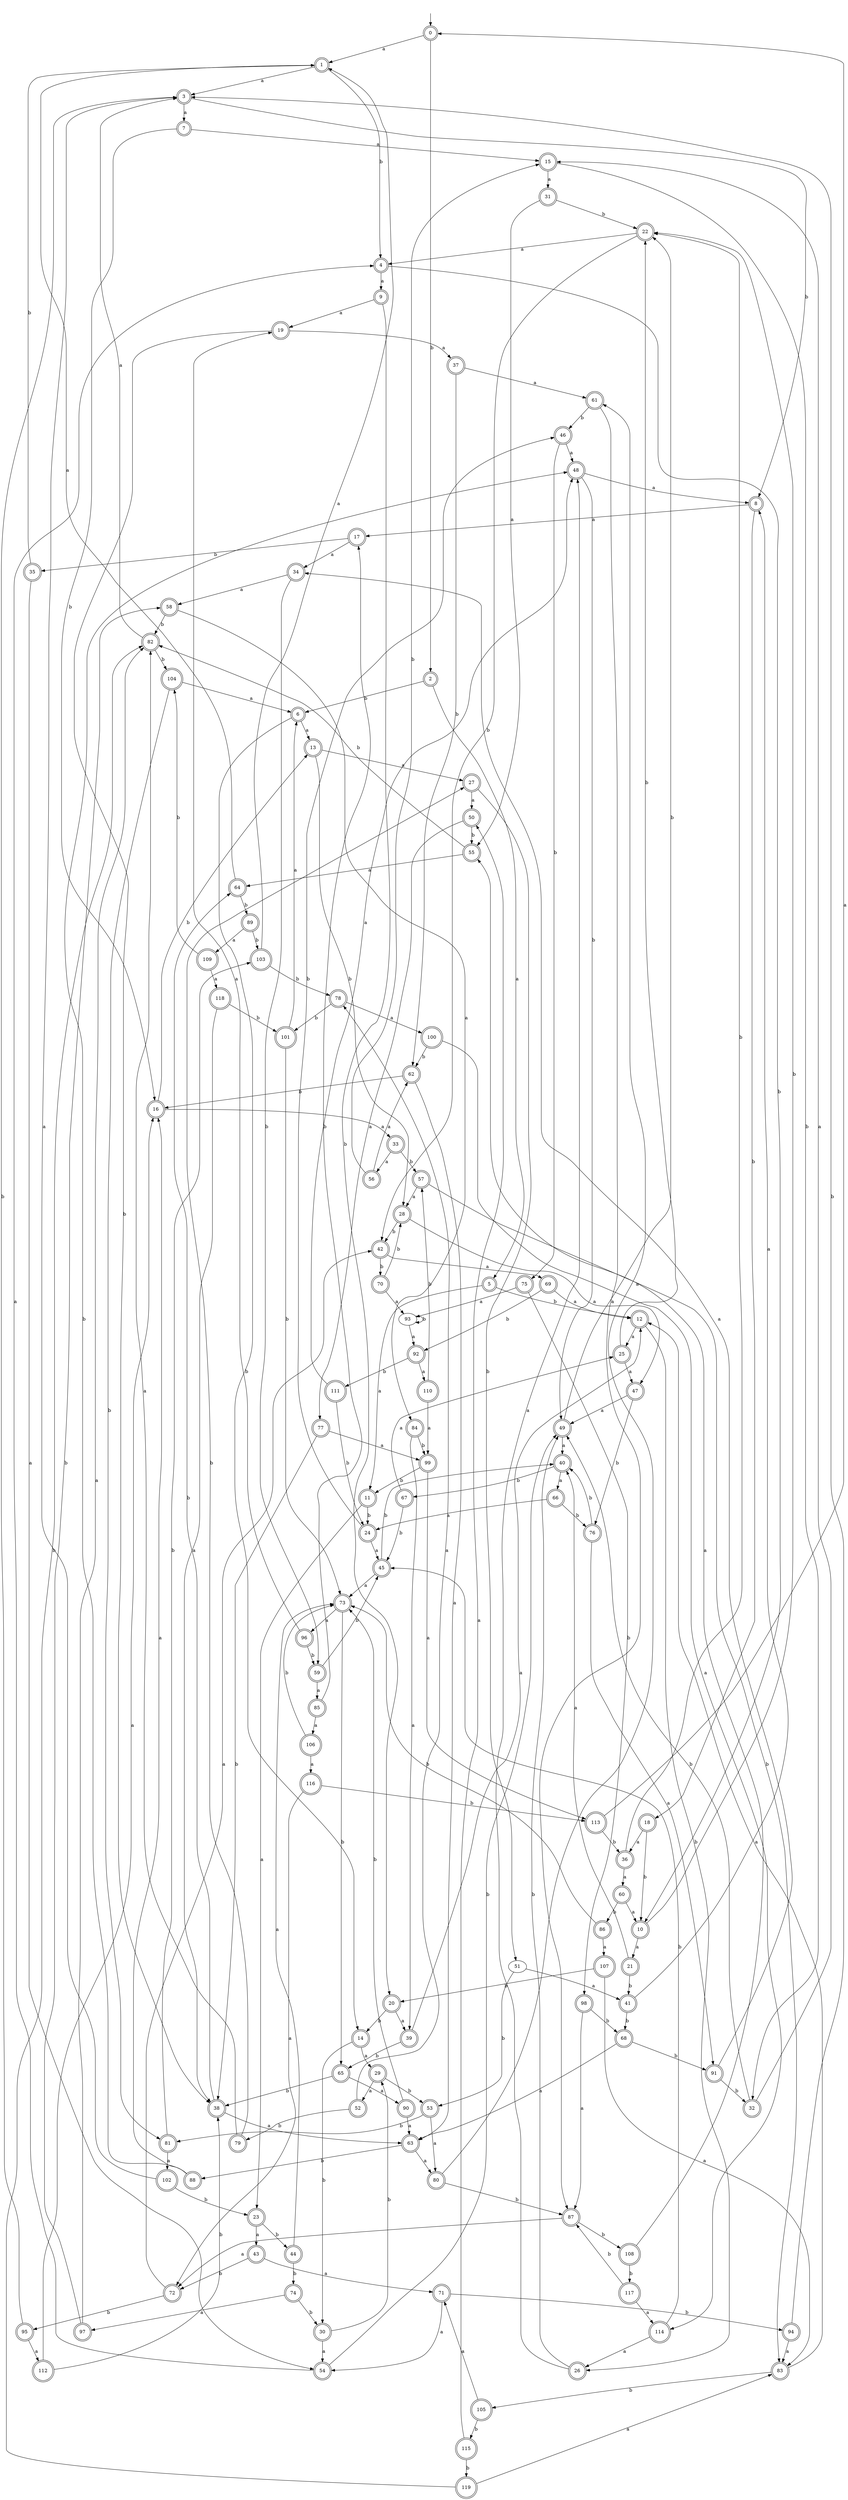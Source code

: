 digraph RandomDFA {
  __start0 [label="", shape=none];
  __start0 -> 0 [label=""];
  0 [shape=circle] [shape=doublecircle]
  0 -> 1 [label="a"]
  0 -> 2 [label="b"]
  1 [shape=doublecircle]
  1 -> 3 [label="a"]
  1 -> 4 [label="b"]
  2 [shape=doublecircle]
  2 -> 5 [label="a"]
  2 -> 6 [label="b"]
  3 [shape=doublecircle]
  3 -> 7 [label="a"]
  3 -> 8 [label="b"]
  4 [shape=doublecircle]
  4 -> 9 [label="a"]
  4 -> 10 [label="b"]
  5 [shape=doublecircle]
  5 -> 11 [label="a"]
  5 -> 12 [label="b"]
  6 [shape=doublecircle]
  6 -> 13 [label="a"]
  6 -> 14 [label="b"]
  7 [shape=doublecircle]
  7 -> 15 [label="a"]
  7 -> 16 [label="b"]
  8 [shape=doublecircle]
  8 -> 17 [label="a"]
  8 -> 18 [label="b"]
  9 [shape=doublecircle]
  9 -> 19 [label="a"]
  9 -> 20 [label="b"]
  10 [shape=doublecircle]
  10 -> 21 [label="a"]
  10 -> 22 [label="b"]
  11 [shape=doublecircle]
  11 -> 23 [label="a"]
  11 -> 24 [label="b"]
  12 [shape=doublecircle]
  12 -> 25 [label="a"]
  12 -> 26 [label="b"]
  13 [shape=doublecircle]
  13 -> 27 [label="a"]
  13 -> 28 [label="b"]
  14 [shape=doublecircle]
  14 -> 29 [label="a"]
  14 -> 30 [label="b"]
  15 [shape=doublecircle]
  15 -> 31 [label="a"]
  15 -> 32 [label="b"]
  16 [shape=doublecircle]
  16 -> 33 [label="a"]
  16 -> 13 [label="b"]
  17 [shape=doublecircle]
  17 -> 34 [label="a"]
  17 -> 35 [label="b"]
  18 [shape=doublecircle]
  18 -> 36 [label="a"]
  18 -> 10 [label="b"]
  19 [shape=doublecircle]
  19 -> 37 [label="a"]
  19 -> 38 [label="b"]
  20 [shape=doublecircle]
  20 -> 39 [label="a"]
  20 -> 14 [label="b"]
  21 [shape=doublecircle]
  21 -> 40 [label="a"]
  21 -> 41 [label="b"]
  22 [shape=doublecircle]
  22 -> 4 [label="a"]
  22 -> 42 [label="b"]
  23 [shape=doublecircle]
  23 -> 43 [label="a"]
  23 -> 44 [label="b"]
  24 [shape=doublecircle]
  24 -> 45 [label="a"]
  24 -> 46 [label="b"]
  25 [shape=doublecircle]
  25 -> 47 [label="a"]
  25 -> 22 [label="b"]
  26 [shape=doublecircle]
  26 -> 48 [label="a"]
  26 -> 49 [label="b"]
  27 [shape=doublecircle]
  27 -> 50 [label="a"]
  27 -> 51 [label="b"]
  28 [shape=doublecircle]
  28 -> 47 [label="a"]
  28 -> 42 [label="b"]
  29 [shape=doublecircle]
  29 -> 52 [label="a"]
  29 -> 53 [label="b"]
  30 [shape=doublecircle]
  30 -> 54 [label="a"]
  30 -> 29 [label="b"]
  31 [shape=doublecircle]
  31 -> 55 [label="a"]
  31 -> 22 [label="b"]
  32 [shape=doublecircle]
  32 -> 15 [label="a"]
  32 -> 49 [label="b"]
  33 [shape=doublecircle]
  33 -> 56 [label="a"]
  33 -> 57 [label="b"]
  34 [shape=doublecircle]
  34 -> 58 [label="a"]
  34 -> 59 [label="b"]
  35 [shape=doublecircle]
  35 -> 54 [label="a"]
  35 -> 1 [label="b"]
  36 [shape=doublecircle]
  36 -> 60 [label="a"]
  36 -> 22 [label="b"]
  37 [shape=doublecircle]
  37 -> 61 [label="a"]
  37 -> 62 [label="b"]
  38 [shape=doublecircle]
  38 -> 63 [label="a"]
  38 -> 64 [label="b"]
  39 [shape=doublecircle]
  39 -> 12 [label="a"]
  39 -> 65 [label="b"]
  40 [shape=doublecircle]
  40 -> 66 [label="a"]
  40 -> 67 [label="b"]
  41 [shape=doublecircle]
  41 -> 8 [label="a"]
  41 -> 68 [label="b"]
  42 [shape=doublecircle]
  42 -> 69 [label="a"]
  42 -> 70 [label="b"]
  43 [shape=doublecircle]
  43 -> 71 [label="a"]
  43 -> 72 [label="b"]
  44 [shape=doublecircle]
  44 -> 73 [label="a"]
  44 -> 74 [label="b"]
  45 [shape=doublecircle]
  45 -> 73 [label="a"]
  45 -> 40 [label="b"]
  46 [shape=doublecircle]
  46 -> 48 [label="a"]
  46 -> 75 [label="b"]
  47 [shape=doublecircle]
  47 -> 49 [label="a"]
  47 -> 76 [label="b"]
  48 [shape=doublecircle]
  48 -> 8 [label="a"]
  48 -> 49 [label="b"]
  49 [shape=doublecircle]
  49 -> 40 [label="a"]
  49 -> 22 [label="b"]
  50 [shape=doublecircle]
  50 -> 77 [label="a"]
  50 -> 55 [label="b"]
  51
  51 -> 41 [label="a"]
  51 -> 53 [label="b"]
  52 [shape=doublecircle]
  52 -> 78 [label="a"]
  52 -> 79 [label="b"]
  53 [shape=doublecircle]
  53 -> 80 [label="a"]
  53 -> 81 [label="b"]
  54 [shape=doublecircle]
  54 -> 4 [label="a"]
  54 -> 49 [label="b"]
  55 [shape=doublecircle]
  55 -> 64 [label="a"]
  55 -> 82 [label="b"]
  56 [shape=doublecircle]
  56 -> 62 [label="a"]
  56 -> 15 [label="b"]
  57 [shape=doublecircle]
  57 -> 28 [label="a"]
  57 -> 83 [label="b"]
  58 [shape=doublecircle]
  58 -> 84 [label="a"]
  58 -> 82 [label="b"]
  59 [shape=doublecircle]
  59 -> 85 [label="a"]
  59 -> 45 [label="b"]
  60 [shape=doublecircle]
  60 -> 10 [label="a"]
  60 -> 86 [label="b"]
  61 [shape=doublecircle]
  61 -> 87 [label="a"]
  61 -> 46 [label="b"]
  62 [shape=doublecircle]
  62 -> 63 [label="a"]
  62 -> 16 [label="b"]
  63 [shape=doublecircle]
  63 -> 80 [label="a"]
  63 -> 88 [label="b"]
  64 [shape=doublecircle]
  64 -> 1 [label="a"]
  64 -> 89 [label="b"]
  65 [shape=doublecircle]
  65 -> 90 [label="a"]
  65 -> 38 [label="b"]
  66 [shape=doublecircle]
  66 -> 24 [label="a"]
  66 -> 76 [label="b"]
  67 [shape=doublecircle]
  67 -> 25 [label="a"]
  67 -> 45 [label="b"]
  68 [shape=doublecircle]
  68 -> 63 [label="a"]
  68 -> 91 [label="b"]
  69 [shape=doublecircle]
  69 -> 12 [label="a"]
  69 -> 92 [label="b"]
  70 [shape=doublecircle]
  70 -> 93 [label="a"]
  70 -> 28 [label="b"]
  71 [shape=doublecircle]
  71 -> 54 [label="a"]
  71 -> 94 [label="b"]
  72 [shape=doublecircle]
  72 -> 42 [label="a"]
  72 -> 95 [label="b"]
  73 [shape=doublecircle]
  73 -> 96 [label="a"]
  73 -> 65 [label="b"]
  74 [shape=doublecircle]
  74 -> 97 [label="a"]
  74 -> 30 [label="b"]
  75 [shape=doublecircle]
  75 -> 93 [label="a"]
  75 -> 98 [label="b"]
  76 [shape=doublecircle]
  76 -> 91 [label="a"]
  76 -> 40 [label="b"]
  77 [shape=doublecircle]
  77 -> 99 [label="a"]
  77 -> 38 [label="b"]
  78 [shape=doublecircle]
  78 -> 100 [label="a"]
  78 -> 101 [label="b"]
  79 [shape=doublecircle]
  79 -> 82 [label="a"]
  79 -> 27 [label="b"]
  80 [shape=doublecircle]
  80 -> 61 [label="a"]
  80 -> 87 [label="b"]
  81 [shape=doublecircle]
  81 -> 102 [label="a"]
  81 -> 103 [label="b"]
  82 [shape=doublecircle]
  82 -> 3 [label="a"]
  82 -> 104 [label="b"]
  83 [shape=doublecircle]
  83 -> 12 [label="a"]
  83 -> 105 [label="b"]
  84 [shape=doublecircle]
  84 -> 39 [label="a"]
  84 -> 99 [label="b"]
  85 [shape=doublecircle]
  85 -> 106 [label="a"]
  85 -> 17 [label="b"]
  86 [shape=doublecircle]
  86 -> 107 [label="a"]
  86 -> 73 [label="b"]
  87 [shape=doublecircle]
  87 -> 72 [label="a"]
  87 -> 108 [label="b"]
  88 [shape=doublecircle]
  88 -> 16 [label="a"]
  88 -> 48 [label="b"]
  89 [shape=doublecircle]
  89 -> 109 [label="a"]
  89 -> 103 [label="b"]
  90 [shape=doublecircle]
  90 -> 63 [label="a"]
  90 -> 73 [label="b"]
  91 [shape=doublecircle]
  91 -> 34 [label="a"]
  91 -> 32 [label="b"]
  92 [shape=doublecircle]
  92 -> 110 [label="a"]
  92 -> 111 [label="b"]
  93
  93 -> 92 [label="a"]
  93 -> 93 [label="b"]
  94 [shape=doublecircle]
  94 -> 83 [label="a"]
  94 -> 3 [label="b"]
  95 [shape=doublecircle]
  95 -> 112 [label="a"]
  95 -> 3 [label="b"]
  96 [shape=doublecircle]
  96 -> 19 [label="a"]
  96 -> 59 [label="b"]
  97 [shape=doublecircle]
  97 -> 82 [label="a"]
  97 -> 58 [label="b"]
  98 [shape=doublecircle]
  98 -> 87 [label="a"]
  98 -> 68 [label="b"]
  99 [shape=doublecircle]
  99 -> 113 [label="a"]
  99 -> 11 [label="b"]
  100 [shape=doublecircle]
  100 -> 114 [label="a"]
  100 -> 62 [label="b"]
  101 [shape=doublecircle]
  101 -> 6 [label="a"]
  101 -> 73 [label="b"]
  102 [shape=doublecircle]
  102 -> 3 [label="a"]
  102 -> 23 [label="b"]
  103 [shape=doublecircle]
  103 -> 1 [label="a"]
  103 -> 78 [label="b"]
  104 [shape=doublecircle]
  104 -> 6 [label="a"]
  104 -> 81 [label="b"]
  105 [shape=doublecircle]
  105 -> 71 [label="a"]
  105 -> 115 [label="b"]
  106 [shape=doublecircle]
  106 -> 116 [label="a"]
  106 -> 73 [label="b"]
  107 [shape=doublecircle]
  107 -> 83 [label="a"]
  107 -> 20 [label="b"]
  108 [shape=doublecircle]
  108 -> 55 [label="a"]
  108 -> 117 [label="b"]
  109 [shape=doublecircle]
  109 -> 118 [label="a"]
  109 -> 104 [label="b"]
  110 [shape=doublecircle]
  110 -> 99 [label="a"]
  110 -> 57 [label="b"]
  111 [shape=doublecircle]
  111 -> 48 [label="a"]
  111 -> 24 [label="b"]
  112 [shape=doublecircle]
  112 -> 16 [label="a"]
  112 -> 38 [label="b"]
  113 [shape=doublecircle]
  113 -> 0 [label="a"]
  113 -> 36 [label="b"]
  114 [shape=doublecircle]
  114 -> 26 [label="a"]
  114 -> 45 [label="b"]
  115 [shape=doublecircle]
  115 -> 50 [label="a"]
  115 -> 119 [label="b"]
  116 [shape=doublecircle]
  116 -> 72 [label="a"]
  116 -> 113 [label="b"]
  117 [shape=doublecircle]
  117 -> 114 [label="a"]
  117 -> 87 [label="b"]
  118 [shape=doublecircle]
  118 -> 38 [label="a"]
  118 -> 101 [label="b"]
  119 [shape=doublecircle]
  119 -> 83 [label="a"]
  119 -> 82 [label="b"]
}
